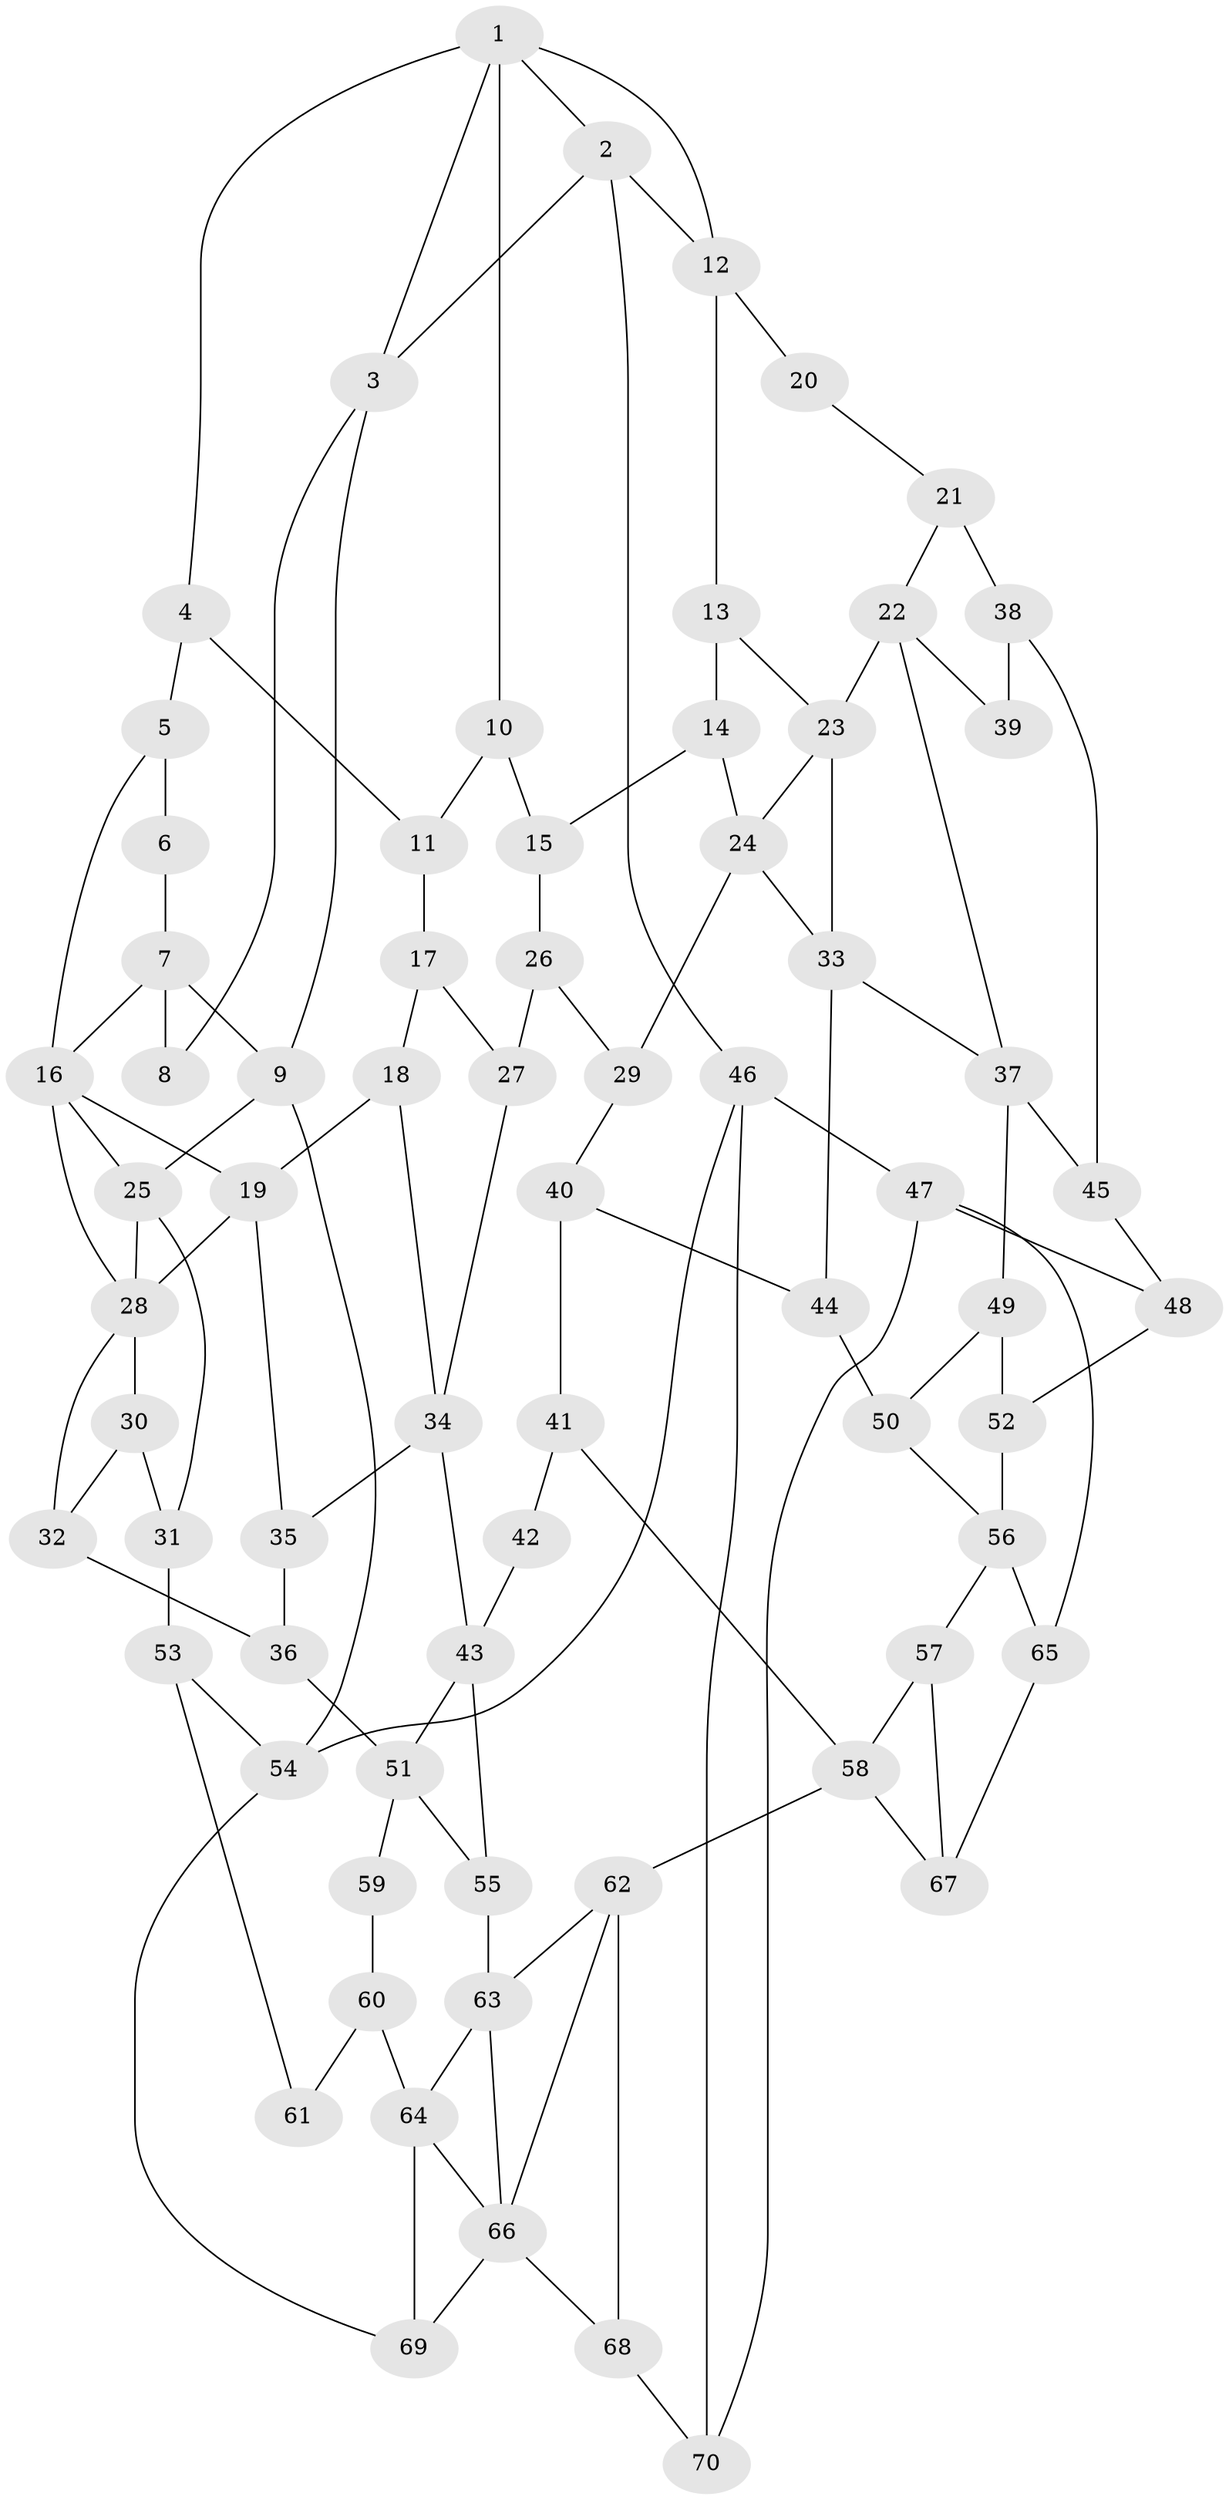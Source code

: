 // original degree distribution, {3: 0.014388489208633094, 6: 0.2014388489208633, 4: 0.22302158273381295, 5: 0.5611510791366906}
// Generated by graph-tools (version 1.1) at 2025/38/03/09/25 02:38:41]
// undirected, 70 vertices, 117 edges
graph export_dot {
graph [start="1"]
  node [color=gray90,style=filled];
  1;
  2;
  3;
  4;
  5;
  6;
  7;
  8;
  9;
  10;
  11;
  12;
  13;
  14;
  15;
  16;
  17;
  18;
  19;
  20;
  21;
  22;
  23;
  24;
  25;
  26;
  27;
  28;
  29;
  30;
  31;
  32;
  33;
  34;
  35;
  36;
  37;
  38;
  39;
  40;
  41;
  42;
  43;
  44;
  45;
  46;
  47;
  48;
  49;
  50;
  51;
  52;
  53;
  54;
  55;
  56;
  57;
  58;
  59;
  60;
  61;
  62;
  63;
  64;
  65;
  66;
  67;
  68;
  69;
  70;
  1 -- 2 [weight=1.0];
  1 -- 3 [weight=1.0];
  1 -- 4 [weight=1.0];
  1 -- 10 [weight=1.0];
  1 -- 12 [weight=1.0];
  2 -- 3 [weight=1.0];
  2 -- 12 [weight=1.0];
  2 -- 46 [weight=1.0];
  3 -- 8 [weight=1.0];
  3 -- 9 [weight=1.0];
  4 -- 5 [weight=1.0];
  4 -- 11 [weight=1.0];
  5 -- 6 [weight=1.0];
  5 -- 16 [weight=1.0];
  6 -- 7 [weight=2.0];
  7 -- 8 [weight=2.0];
  7 -- 9 [weight=1.0];
  7 -- 16 [weight=1.0];
  9 -- 25 [weight=1.0];
  9 -- 54 [weight=1.0];
  10 -- 11 [weight=1.0];
  10 -- 15 [weight=1.0];
  11 -- 17 [weight=1.0];
  12 -- 13 [weight=1.0];
  12 -- 20 [weight=2.0];
  13 -- 14 [weight=1.0];
  13 -- 23 [weight=1.0];
  14 -- 15 [weight=1.0];
  14 -- 24 [weight=1.0];
  15 -- 26 [weight=1.0];
  16 -- 19 [weight=1.0];
  16 -- 25 [weight=1.0];
  16 -- 28 [weight=1.0];
  17 -- 18 [weight=1.0];
  17 -- 27 [weight=1.0];
  18 -- 19 [weight=1.0];
  18 -- 34 [weight=1.0];
  19 -- 28 [weight=2.0];
  19 -- 35 [weight=1.0];
  20 -- 21 [weight=1.0];
  21 -- 22 [weight=1.0];
  21 -- 38 [weight=2.0];
  22 -- 23 [weight=2.0];
  22 -- 37 [weight=1.0];
  22 -- 39 [weight=1.0];
  23 -- 24 [weight=1.0];
  23 -- 33 [weight=1.0];
  24 -- 29 [weight=1.0];
  24 -- 33 [weight=1.0];
  25 -- 28 [weight=1.0];
  25 -- 31 [weight=1.0];
  26 -- 27 [weight=1.0];
  26 -- 29 [weight=1.0];
  27 -- 34 [weight=1.0];
  28 -- 30 [weight=1.0];
  28 -- 32 [weight=1.0];
  29 -- 40 [weight=1.0];
  30 -- 31 [weight=1.0];
  30 -- 32 [weight=1.0];
  31 -- 53 [weight=1.0];
  32 -- 36 [weight=1.0];
  33 -- 37 [weight=1.0];
  33 -- 44 [weight=1.0];
  34 -- 35 [weight=2.0];
  34 -- 43 [weight=2.0];
  35 -- 36 [weight=1.0];
  36 -- 51 [weight=1.0];
  37 -- 45 [weight=1.0];
  37 -- 49 [weight=1.0];
  38 -- 39 [weight=2.0];
  38 -- 45 [weight=2.0];
  40 -- 41 [weight=1.0];
  40 -- 44 [weight=1.0];
  41 -- 42 [weight=2.0];
  41 -- 58 [weight=2.0];
  42 -- 43 [weight=2.0];
  43 -- 51 [weight=1.0];
  43 -- 55 [weight=1.0];
  44 -- 50 [weight=1.0];
  45 -- 48 [weight=2.0];
  46 -- 47 [weight=1.0];
  46 -- 54 [weight=1.0];
  46 -- 70 [weight=1.0];
  47 -- 48 [weight=2.0];
  47 -- 65 [weight=1.0];
  47 -- 70 [weight=1.0];
  48 -- 52 [weight=2.0];
  49 -- 50 [weight=1.0];
  49 -- 52 [weight=2.0];
  50 -- 56 [weight=1.0];
  51 -- 55 [weight=1.0];
  51 -- 59 [weight=2.0];
  52 -- 56 [weight=2.0];
  53 -- 54 [weight=1.0];
  53 -- 61 [weight=1.0];
  54 -- 69 [weight=1.0];
  55 -- 63 [weight=1.0];
  56 -- 57 [weight=1.0];
  56 -- 65 [weight=1.0];
  57 -- 58 [weight=1.0];
  57 -- 67 [weight=1.0];
  58 -- 62 [weight=2.0];
  58 -- 67 [weight=1.0];
  59 -- 60 [weight=2.0];
  60 -- 61 [weight=2.0];
  60 -- 64 [weight=2.0];
  62 -- 63 [weight=1.0];
  62 -- 66 [weight=1.0];
  62 -- 68 [weight=1.0];
  63 -- 64 [weight=1.0];
  63 -- 66 [weight=1.0];
  64 -- 66 [weight=2.0];
  64 -- 69 [weight=1.0];
  65 -- 67 [weight=1.0];
  66 -- 68 [weight=1.0];
  66 -- 69 [weight=1.0];
  68 -- 70 [weight=1.0];
}
